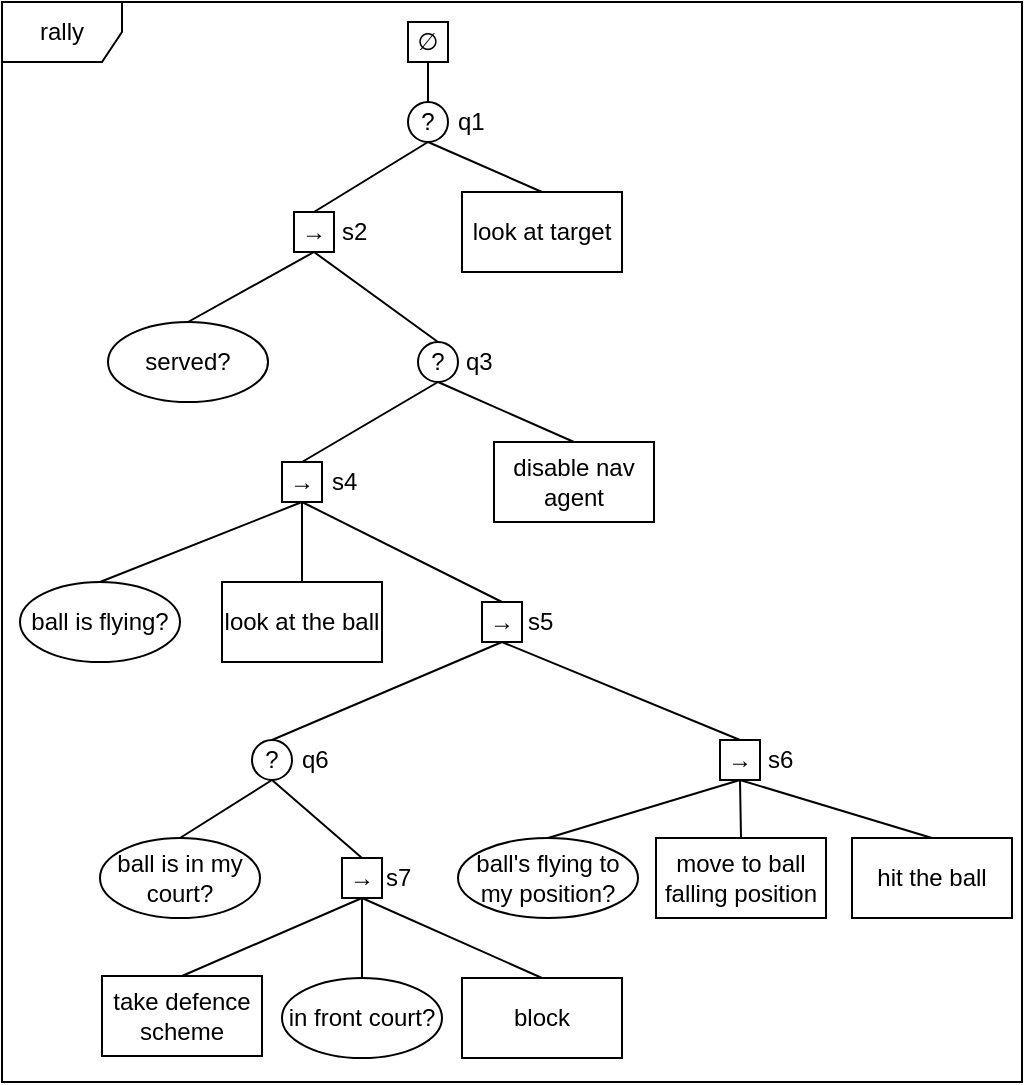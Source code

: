<mxfile pages="1" version="11.2.5" type="device"><diagram id="EkMTp9RVe_bbDMzfqBNy" name="Page-1"><mxGraphModel dx="1502" dy="1044" grid="1" gridSize="10" guides="1" tooltips="1" connect="1" arrows="1" fold="1" page="0" pageScale="1" pageWidth="827" pageHeight="1169" math="0" shadow="0"><root><mxCell id="0"/><mxCell id="1" parent="0"/><mxCell id="cSMGH9xGjoorg707Jlx_-66" value="rally" style="shape=umlFrame;whiteSpace=wrap;html=1;" parent="1" vertex="1"><mxGeometry x="-140" y="-180" width="510" height="540" as="geometry"/></mxCell><mxCell id="cSMGH9xGjoorg707Jlx_-4" style="rounded=0;orthogonalLoop=1;jettySize=auto;html=1;exitX=0.5;exitY=1;exitDx=0;exitDy=0;endArrow=none;endFill=0;entryX=0.5;entryY=0;entryDx=0;entryDy=0;" parent="1" source="cSMGH9xGjoorg707Jlx_-2" target="cSMGH9xGjoorg707Jlx_-3" edge="1"><mxGeometry relative="1" as="geometry"/></mxCell><mxCell id="cSMGH9xGjoorg707Jlx_-38" style="edgeStyle=none;rounded=0;orthogonalLoop=1;jettySize=auto;html=1;exitX=0.5;exitY=1;exitDx=0;exitDy=0;entryX=0.5;entryY=0;entryDx=0;entryDy=0;endArrow=none;endFill=0;" parent="1" source="cSMGH9xGjoorg707Jlx_-2" target="cSMGH9xGjoorg707Jlx_-37" edge="1"><mxGeometry relative="1" as="geometry"/></mxCell><mxCell id="cSMGH9xGjoorg707Jlx_-2" value="?" style="ellipse;whiteSpace=wrap;html=1;aspect=fixed;" parent="1" vertex="1"><mxGeometry x="63" y="-130" width="20" height="20" as="geometry"/></mxCell><mxCell id="cSMGH9xGjoorg707Jlx_-7" style="edgeStyle=none;rounded=0;orthogonalLoop=1;jettySize=auto;html=1;exitX=0.5;exitY=1;exitDx=0;exitDy=0;entryX=0.5;entryY=0;entryDx=0;entryDy=0;endArrow=none;endFill=0;" parent="1" source="cSMGH9xGjoorg707Jlx_-3" target="cSMGH9xGjoorg707Jlx_-6" edge="1"><mxGeometry relative="1" as="geometry"/></mxCell><mxCell id="HkNA9LQnXnEwL_-FULws-5" style="edgeStyle=none;rounded=0;orthogonalLoop=1;jettySize=auto;html=1;exitX=0.5;exitY=1;exitDx=0;exitDy=0;entryX=0.5;entryY=0;entryDx=0;entryDy=0;endArrow=none;endFill=0;" parent="1" source="cSMGH9xGjoorg707Jlx_-3" target="HkNA9LQnXnEwL_-FULws-6" edge="1"><mxGeometry relative="1" as="geometry"/></mxCell><mxCell id="cSMGH9xGjoorg707Jlx_-3" value="→" style="whiteSpace=wrap;html=1;aspect=fixed;flipH=1;" parent="1" vertex="1"><mxGeometry x="6" y="-75" width="20" height="20" as="geometry"/></mxCell><mxCell id="cSMGH9xGjoorg707Jlx_-6" value="served?" style="ellipse;whiteSpace=wrap;html=1;flipH=1;" parent="1" vertex="1"><mxGeometry x="-87" y="-20" width="80" height="40" as="geometry"/></mxCell><mxCell id="cSMGH9xGjoorg707Jlx_-32" style="edgeStyle=none;rounded=0;orthogonalLoop=1;jettySize=auto;html=1;exitX=0.5;exitY=1;exitDx=0;exitDy=0;entryX=0.5;entryY=0;entryDx=0;entryDy=0;endArrow=none;endFill=0;" parent="1" source="cSMGH9xGjoorg707Jlx_-65" target="cSMGH9xGjoorg707Jlx_-31" edge="1"><mxGeometry relative="1" as="geometry"><mxPoint x="146" y="100" as="sourcePoint"/></mxGeometry></mxCell><mxCell id="cSMGH9xGjoorg707Jlx_-14" style="edgeStyle=none;rounded=0;orthogonalLoop=1;jettySize=auto;html=1;exitX=0.5;exitY=1;exitDx=0;exitDy=0;entryX=0.5;entryY=0;entryDx=0;entryDy=0;endArrow=none;endFill=0;" parent="1" source="cSMGH9xGjoorg707Jlx_-65" target="cSMGH9xGjoorg707Jlx_-11" edge="1"><mxGeometry relative="1" as="geometry"><mxPoint x="146" y="100" as="sourcePoint"/></mxGeometry></mxCell><mxCell id="cSMGH9xGjoorg707Jlx_-19" style="edgeStyle=none;rounded=0;orthogonalLoop=1;jettySize=auto;html=1;exitX=0.5;exitY=1;exitDx=0;exitDy=0;entryX=0.5;entryY=0;entryDx=0;entryDy=0;endArrow=none;endFill=0;" parent="1" source="cSMGH9xGjoorg707Jlx_-11" target="cSMGH9xGjoorg707Jlx_-58" edge="1"><mxGeometry relative="1" as="geometry"><mxPoint x="-76.5" y="187" as="targetPoint"/></mxGeometry></mxCell><mxCell id="cSMGH9xGjoorg707Jlx_-21" style="edgeStyle=none;rounded=0;orthogonalLoop=1;jettySize=auto;html=1;exitX=0.5;exitY=1;exitDx=0;exitDy=0;entryX=0.5;entryY=0;entryDx=0;entryDy=0;endArrow=none;endFill=0;" parent="1" source="cSMGH9xGjoorg707Jlx_-11" target="cSMGH9xGjoorg707Jlx_-47" edge="1"><mxGeometry relative="1" as="geometry"><mxPoint x="21" y="187" as="targetPoint"/></mxGeometry></mxCell><mxCell id="cSMGH9xGjoorg707Jlx_-11" value="?" style="ellipse;whiteSpace=wrap;html=1;aspect=fixed;" parent="1" vertex="1"><mxGeometry x="-15" y="189" width="20" height="20" as="geometry"/></mxCell><mxCell id="cSMGH9xGjoorg707Jlx_-30" style="edgeStyle=none;rounded=0;orthogonalLoop=1;jettySize=auto;html=1;exitX=0.5;exitY=1;exitDx=0;exitDy=0;entryX=0.5;entryY=0;entryDx=0;entryDy=0;endArrow=none;endFill=0;" parent="1" source="cSMGH9xGjoorg707Jlx_-31" target="cSMGH9xGjoorg707Jlx_-29" edge="1"><mxGeometry relative="1" as="geometry"><mxPoint x="37" y="207" as="sourcePoint"/></mxGeometry></mxCell><mxCell id="cSMGH9xGjoorg707Jlx_-26" value="in front court?" style="ellipse;whiteSpace=wrap;html=1;" parent="1" vertex="1"><mxGeometry y="308" width="80" height="40" as="geometry"/></mxCell><mxCell id="cSMGH9xGjoorg707Jlx_-27" value="block" style="rounded=0;whiteSpace=wrap;html=1;" parent="1" vertex="1"><mxGeometry x="90" y="308" width="80" height="40" as="geometry"/></mxCell><mxCell id="cSMGH9xGjoorg707Jlx_-29" value="ball's flying to my position?" style="ellipse;whiteSpace=wrap;html=1;" parent="1" vertex="1"><mxGeometry x="88" y="238" width="90" height="40" as="geometry"/></mxCell><mxCell id="cSMGH9xGjoorg707Jlx_-34" style="edgeStyle=none;rounded=0;orthogonalLoop=1;jettySize=auto;html=1;exitX=0.5;exitY=1;exitDx=0;exitDy=0;entryX=0.5;entryY=0;entryDx=0;entryDy=0;endArrow=none;endFill=0;" parent="1" source="cSMGH9xGjoorg707Jlx_-31" target="cSMGH9xGjoorg707Jlx_-33" edge="1"><mxGeometry relative="1" as="geometry"/></mxCell><mxCell id="cSMGH9xGjoorg707Jlx_-36" style="edgeStyle=none;rounded=0;orthogonalLoop=1;jettySize=auto;html=1;exitX=0.5;exitY=1;exitDx=0;exitDy=0;entryX=0.5;entryY=0;entryDx=0;entryDy=0;endArrow=none;endFill=0;" parent="1" source="cSMGH9xGjoorg707Jlx_-31" target="cSMGH9xGjoorg707Jlx_-35" edge="1"><mxGeometry relative="1" as="geometry"/></mxCell><mxCell id="cSMGH9xGjoorg707Jlx_-31" value="→" style="whiteSpace=wrap;html=1;aspect=fixed;" parent="1" vertex="1"><mxGeometry x="219" y="189" width="20" height="20" as="geometry"/></mxCell><mxCell id="cSMGH9xGjoorg707Jlx_-33" value="move to ball falling position" style="rounded=0;whiteSpace=wrap;html=1;" parent="1" vertex="1"><mxGeometry x="187" y="238" width="85" height="40" as="geometry"/></mxCell><mxCell id="cSMGH9xGjoorg707Jlx_-35" value="hit the ball" style="rounded=0;whiteSpace=wrap;html=1;" parent="1" vertex="1"><mxGeometry x="285" y="238" width="80" height="40" as="geometry"/></mxCell><mxCell id="cSMGH9xGjoorg707Jlx_-37" value="look at target" style="rounded=0;whiteSpace=wrap;html=1;" parent="1" vertex="1"><mxGeometry x="90" y="-85" width="80" height="40" as="geometry"/></mxCell><mxCell id="cSMGH9xGjoorg707Jlx_-43" style="edgeStyle=none;rounded=0;orthogonalLoop=1;jettySize=auto;html=1;exitX=0.5;exitY=1;exitDx=0;exitDy=0;entryX=0.5;entryY=0;entryDx=0;entryDy=0;endArrow=none;endFill=0;" parent="1" source="HkNA9LQnXnEwL_-FULws-4" target="cSMGH9xGjoorg707Jlx_-42" edge="1"><mxGeometry relative="1" as="geometry"><mxPoint x="102" y="40" as="sourcePoint"/></mxGeometry></mxCell><mxCell id="cSMGH9xGjoorg707Jlx_-42" value="look at the ball" style="rounded=0;whiteSpace=wrap;html=1;" parent="1" vertex="1"><mxGeometry x="-30" y="110" width="80" height="40" as="geometry"/></mxCell><mxCell id="cSMGH9xGjoorg707Jlx_-48" style="edgeStyle=none;rounded=0;orthogonalLoop=1;jettySize=auto;html=1;exitX=0.5;exitY=1;exitDx=0;exitDy=0;entryX=0.5;entryY=0;entryDx=0;entryDy=0;endArrow=none;endFill=0;" parent="1" source="cSMGH9xGjoorg707Jlx_-47" target="cSMGH9xGjoorg707Jlx_-26" edge="1"><mxGeometry relative="1" as="geometry"/></mxCell><mxCell id="cSMGH9xGjoorg707Jlx_-49" style="edgeStyle=none;rounded=0;orthogonalLoop=1;jettySize=auto;html=1;exitX=0.5;exitY=1;exitDx=0;exitDy=0;entryX=0.5;entryY=0;entryDx=0;entryDy=0;endArrow=none;endFill=0;" parent="1" source="cSMGH9xGjoorg707Jlx_-47" target="cSMGH9xGjoorg707Jlx_-27" edge="1"><mxGeometry relative="1" as="geometry"/></mxCell><mxCell id="cSMGH9xGjoorg707Jlx_-63" style="edgeStyle=none;rounded=0;orthogonalLoop=1;jettySize=auto;html=1;exitX=0.5;exitY=1;exitDx=0;exitDy=0;entryX=0.5;entryY=0;entryDx=0;entryDy=0;endArrow=none;endFill=0;" parent="1" source="cSMGH9xGjoorg707Jlx_-47" target="cSMGH9xGjoorg707Jlx_-62" edge="1"><mxGeometry relative="1" as="geometry"/></mxCell><mxCell id="cSMGH9xGjoorg707Jlx_-47" value="→" style="whiteSpace=wrap;html=1;aspect=fixed;" parent="1" vertex="1"><mxGeometry x="30" y="248" width="20" height="20" as="geometry"/></mxCell><mxCell id="cSMGH9xGjoorg707Jlx_-52" style="edgeStyle=none;rounded=0;orthogonalLoop=1;jettySize=auto;html=1;exitX=0.5;exitY=1;exitDx=0;exitDy=0;entryX=0.5;entryY=0;entryDx=0;entryDy=0;endArrow=none;endFill=0;" parent="1" source="cSMGH9xGjoorg707Jlx_-51" target="cSMGH9xGjoorg707Jlx_-2" edge="1"><mxGeometry relative="1" as="geometry"/></mxCell><mxCell id="cSMGH9xGjoorg707Jlx_-51" value="∅" style="whiteSpace=wrap;html=1;aspect=fixed;flipH=1;" parent="1" vertex="1"><mxGeometry x="63.0" y="-170" width="20" height="20" as="geometry"/></mxCell><mxCell id="cSMGH9xGjoorg707Jlx_-58" value="ball is in my court?" style="ellipse;whiteSpace=wrap;html=1;" parent="1" vertex="1"><mxGeometry x="-91" y="238" width="80" height="40" as="geometry"/></mxCell><mxCell id="cSMGH9xGjoorg707Jlx_-62" value="take defence scheme" style="rounded=0;whiteSpace=wrap;html=1;" parent="1" vertex="1"><mxGeometry x="-90" y="307" width="80" height="40" as="geometry"/></mxCell><mxCell id="cSMGH9xGjoorg707Jlx_-65" value="→" style="whiteSpace=wrap;html=1;aspect=fixed;" parent="1" vertex="1"><mxGeometry x="100" y="120" width="20" height="20" as="geometry"/></mxCell><mxCell id="RmoewqOBh3jTysVcD56W-2" value="q1" style="text;html=1;strokeColor=none;fillColor=none;align=left;verticalAlign=middle;whiteSpace=wrap;rounded=0;" parent="1" vertex="1"><mxGeometry x="86" y="-130" width="40" height="20" as="geometry"/></mxCell><mxCell id="RmoewqOBh3jTysVcD56W-3" value="s2" style="text;html=1;strokeColor=none;fillColor=none;align=left;verticalAlign=middle;whiteSpace=wrap;rounded=0;" parent="1" vertex="1"><mxGeometry x="28" y="-75" width="40" height="20" as="geometry"/></mxCell><mxCell id="RmoewqOBh3jTysVcD56W-4" value="s5" style="text;html=1;strokeColor=none;fillColor=none;align=left;verticalAlign=middle;whiteSpace=wrap;rounded=0;" parent="1" vertex="1"><mxGeometry x="121" y="120" width="40" height="20" as="geometry"/></mxCell><mxCell id="RmoewqOBh3jTysVcD56W-5" value="q6" style="text;html=1;strokeColor=none;fillColor=none;align=left;verticalAlign=middle;whiteSpace=wrap;rounded=0;" parent="1" vertex="1"><mxGeometry x="8" y="189" width="40" height="20" as="geometry"/></mxCell><mxCell id="RmoewqOBh3jTysVcD56W-6" value="s4" style="text;html=1;strokeColor=none;fillColor=none;align=left;verticalAlign=middle;whiteSpace=wrap;rounded=0;" parent="1" vertex="1"><mxGeometry x="23" y="50" width="40" height="20" as="geometry"/></mxCell><mxCell id="RmoewqOBh3jTysVcD56W-7" value="s7" style="text;html=1;strokeColor=none;fillColor=none;align=left;verticalAlign=middle;whiteSpace=wrap;rounded=0;" parent="1" vertex="1"><mxGeometry x="50" y="247.9" width="40" height="20" as="geometry"/></mxCell><mxCell id="HkNA9LQnXnEwL_-FULws-3" style="rounded=0;orthogonalLoop=1;jettySize=auto;html=1;exitX=0.5;exitY=1;exitDx=0;exitDy=0;entryX=0.5;entryY=0;entryDx=0;entryDy=0;endArrow=none;endFill=0;" parent="1" source="HkNA9LQnXnEwL_-FULws-4" target="HkNA9LQnXnEwL_-FULws-2" edge="1"><mxGeometry relative="1" as="geometry"><mxPoint x="102" y="40" as="sourcePoint"/></mxGeometry></mxCell><mxCell id="HkNA9LQnXnEwL_-FULws-2" value="ball is flying?" style="ellipse;whiteSpace=wrap;html=1;flipH=1;" parent="1" vertex="1"><mxGeometry x="-131" y="110" width="80" height="40" as="geometry"/></mxCell><mxCell id="HkNA9LQnXnEwL_-FULws-10" style="edgeStyle=none;rounded=0;orthogonalLoop=1;jettySize=auto;html=1;exitX=0.5;exitY=1;exitDx=0;exitDy=0;entryX=0.5;entryY=0;entryDx=0;entryDy=0;endArrow=none;endFill=0;" parent="1" source="HkNA9LQnXnEwL_-FULws-4" target="cSMGH9xGjoorg707Jlx_-65" edge="1"><mxGeometry relative="1" as="geometry"/></mxCell><mxCell id="HkNA9LQnXnEwL_-FULws-4" value="→" style="whiteSpace=wrap;html=1;aspect=fixed;" parent="1" vertex="1"><mxGeometry y="50" width="20" height="20" as="geometry"/></mxCell><mxCell id="HkNA9LQnXnEwL_-FULws-7" style="edgeStyle=none;rounded=0;orthogonalLoop=1;jettySize=auto;html=1;exitX=0.5;exitY=1;exitDx=0;exitDy=0;entryX=0.5;entryY=0;entryDx=0;entryDy=0;endArrow=none;endFill=0;" parent="1" source="HkNA9LQnXnEwL_-FULws-6" target="HkNA9LQnXnEwL_-FULws-4" edge="1"><mxGeometry relative="1" as="geometry"/></mxCell><mxCell id="HkNA9LQnXnEwL_-FULws-9" style="edgeStyle=none;rounded=0;orthogonalLoop=1;jettySize=auto;html=1;exitX=0.5;exitY=1;exitDx=0;exitDy=0;entryX=0.5;entryY=0;entryDx=0;entryDy=0;endArrow=none;endFill=0;" parent="1" source="HkNA9LQnXnEwL_-FULws-6" target="HkNA9LQnXnEwL_-FULws-8" edge="1"><mxGeometry relative="1" as="geometry"/></mxCell><mxCell id="HkNA9LQnXnEwL_-FULws-6" value="?" style="ellipse;whiteSpace=wrap;html=1;aspect=fixed;" parent="1" vertex="1"><mxGeometry x="68" y="-10" width="20" height="20" as="geometry"/></mxCell><mxCell id="HkNA9LQnXnEwL_-FULws-8" value="disable nav agent" style="rounded=0;whiteSpace=wrap;html=1;" parent="1" vertex="1"><mxGeometry x="106.0" y="40" width="80" height="40" as="geometry"/></mxCell><mxCell id="HkNA9LQnXnEwL_-FULws-11" value="q3" style="text;html=1;strokeColor=none;fillColor=none;align=left;verticalAlign=middle;whiteSpace=wrap;rounded=0;" parent="1" vertex="1"><mxGeometry x="90" y="-10" width="40" height="20" as="geometry"/></mxCell><mxCell id="HkNA9LQnXnEwL_-FULws-12" value="s6" style="text;html=1;strokeColor=none;fillColor=none;align=left;verticalAlign=middle;whiteSpace=wrap;rounded=0;" parent="1" vertex="1"><mxGeometry x="241" y="188.9" width="40" height="20" as="geometry"/></mxCell></root></mxGraphModel></diagram></mxfile>